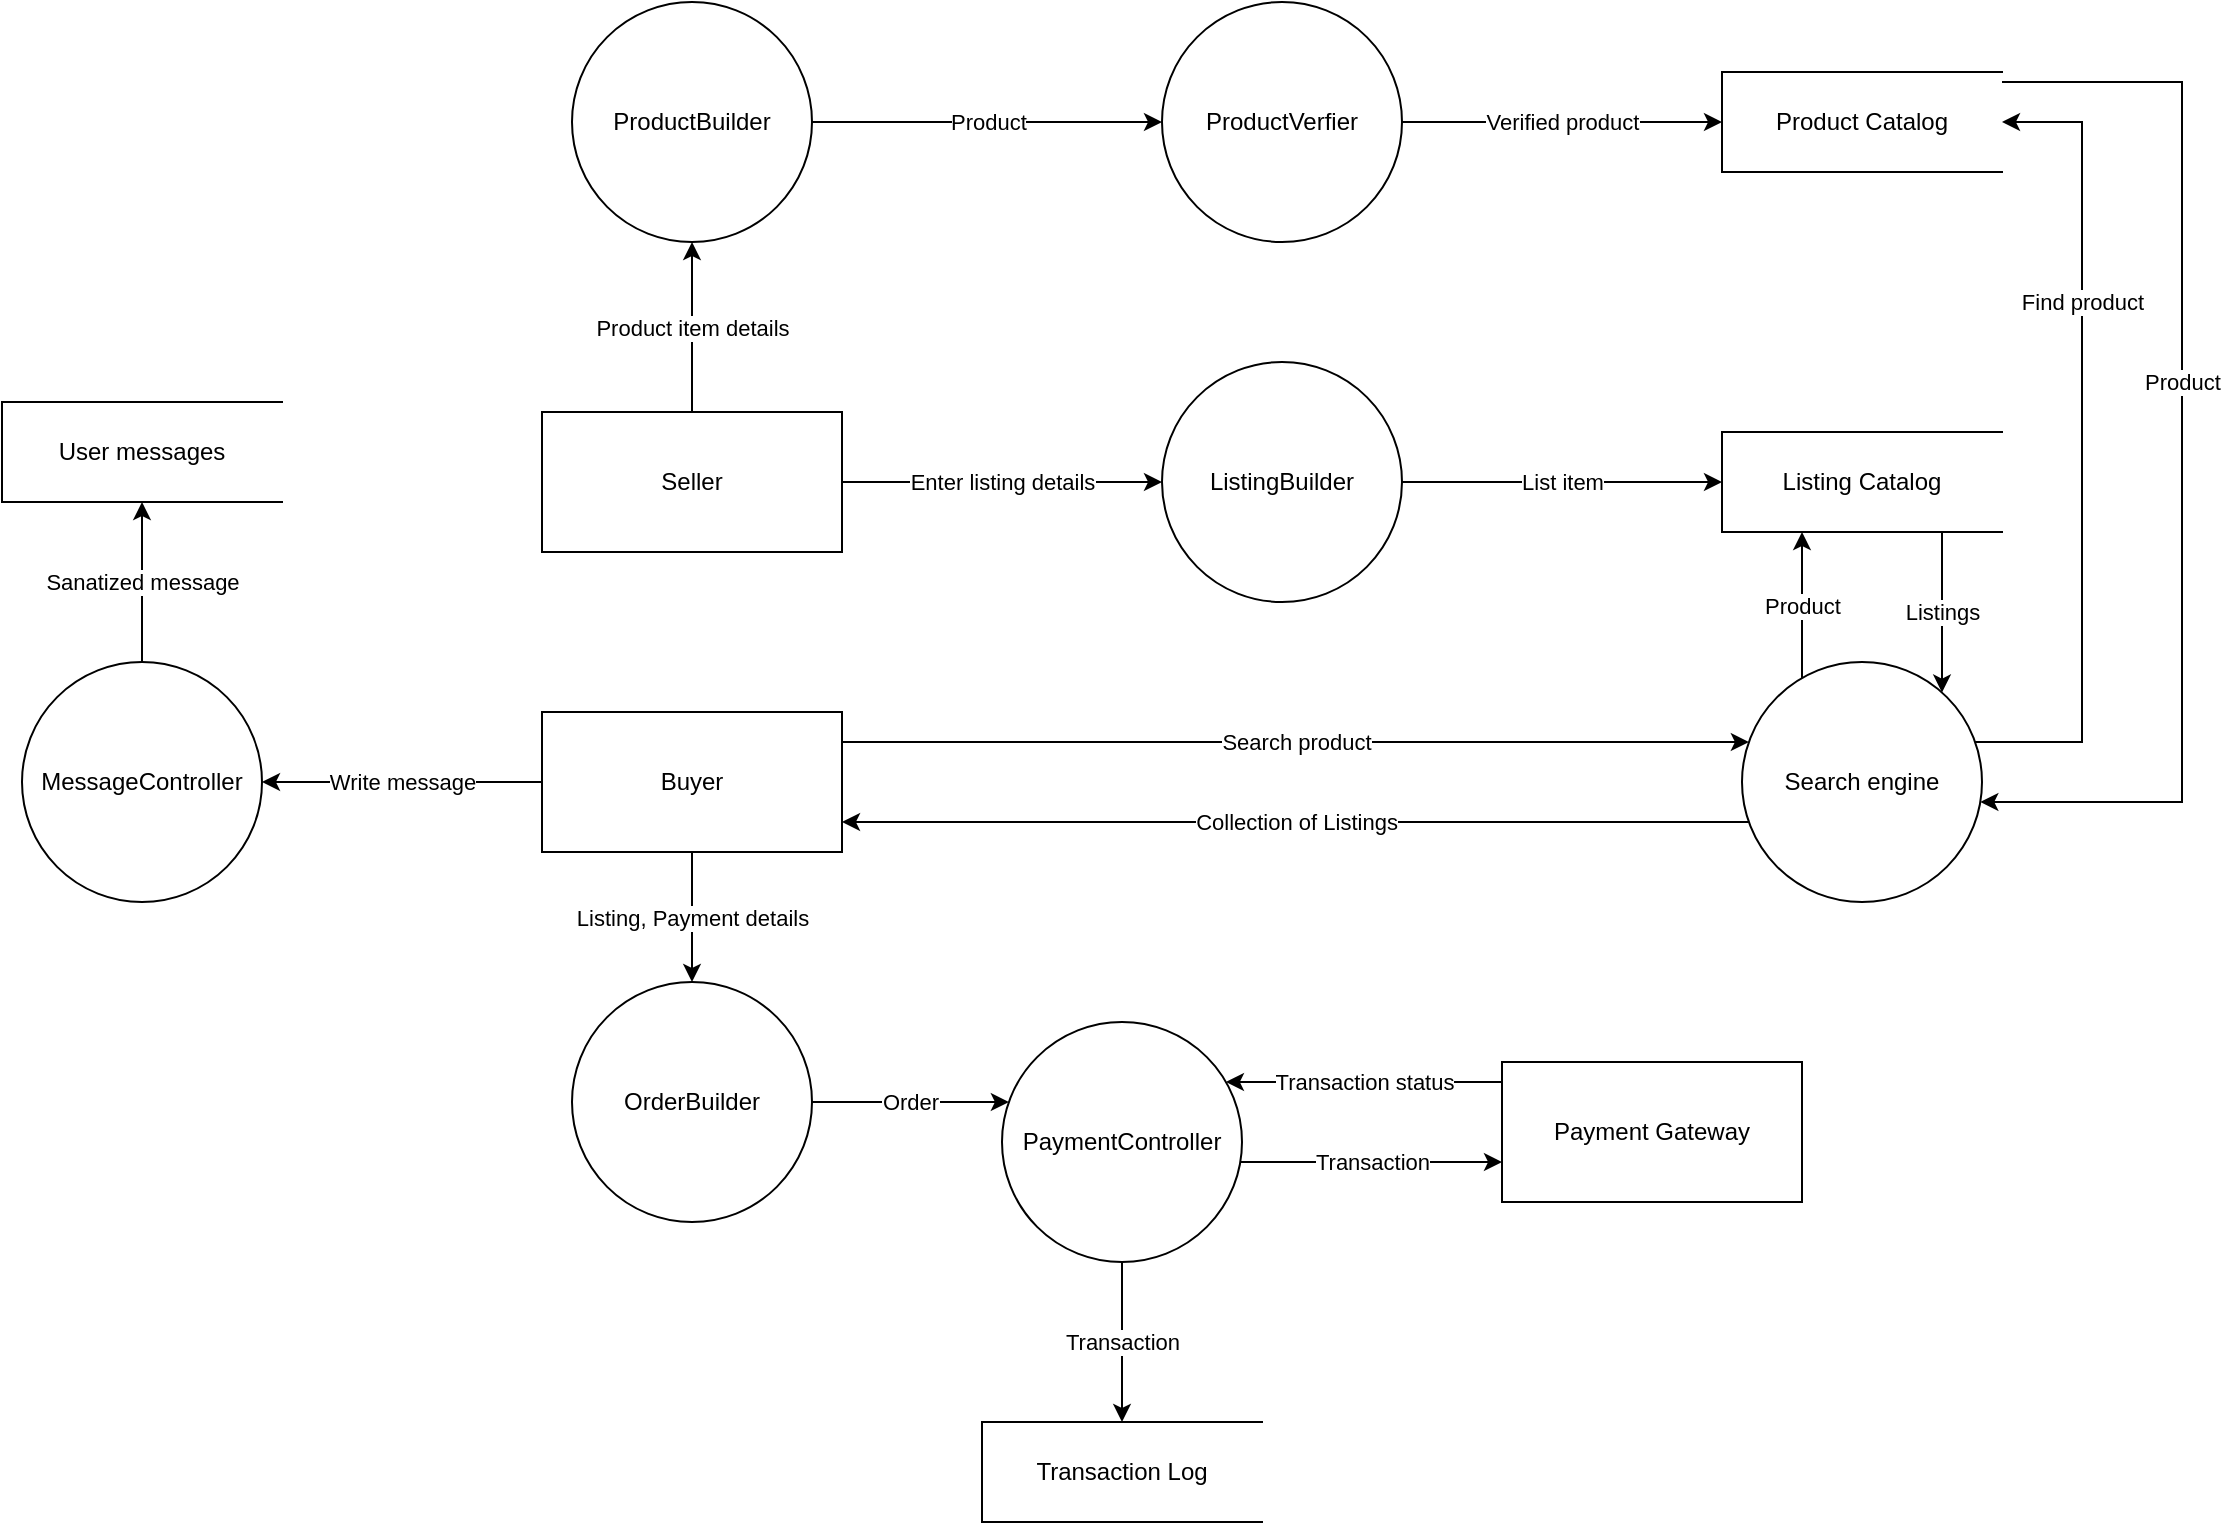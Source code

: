 <mxfile version="26.1.1">
  <diagram name="Page-1" id="Zl7UcjeNf5q_VIIeMTN1">
    <mxGraphModel dx="1944" dy="722" grid="1" gridSize="10" guides="1" tooltips="1" connect="1" arrows="1" fold="1" page="1" pageScale="1" pageWidth="850" pageHeight="1100" math="0" shadow="0">
      <root>
        <mxCell id="0" />
        <mxCell id="1" parent="0" />
        <mxCell id="NaULAwTOLoqdBmpATjJY-12" value="Listings" style="edgeStyle=orthogonalEdgeStyle;rounded=0;orthogonalLoop=1;jettySize=auto;html=1;" edge="1" parent="1" source="NaULAwTOLoqdBmpATjJY-3" target="NaULAwTOLoqdBmpATjJY-9">
          <mxGeometry relative="1" as="geometry">
            <Array as="points">
              <mxPoint x="720" y="370" />
              <mxPoint x="720" y="370" />
            </Array>
          </mxGeometry>
        </mxCell>
        <mxCell id="NaULAwTOLoqdBmpATjJY-3" value="Listing Catalog" style="html=1;dashed=0;whiteSpace=wrap;shape=partialRectangle;right=0;" vertex="1" parent="1">
          <mxGeometry x="610" y="305" width="140" height="50" as="geometry" />
        </mxCell>
        <mxCell id="NaULAwTOLoqdBmpATjJY-7" value="List item" style="rounded=0;orthogonalLoop=1;jettySize=auto;html=1;edgeStyle=orthogonalEdgeStyle;" edge="1" parent="1" source="NaULAwTOLoqdBmpATjJY-4" target="NaULAwTOLoqdBmpATjJY-3">
          <mxGeometry relative="1" as="geometry" />
        </mxCell>
        <mxCell id="NaULAwTOLoqdBmpATjJY-4" value="ListingBuilder" style="shape=ellipse;html=1;dashed=0;whiteSpace=wrap;perimeter=ellipsePerimeter;" vertex="1" parent="1">
          <mxGeometry x="330" y="270" width="120" height="120" as="geometry" />
        </mxCell>
        <mxCell id="NaULAwTOLoqdBmpATjJY-6" value="Enter listing details" style="rounded=0;orthogonalLoop=1;jettySize=auto;html=1;edgeStyle=orthogonalEdgeStyle;" edge="1" parent="1" source="NaULAwTOLoqdBmpATjJY-5" target="NaULAwTOLoqdBmpATjJY-4">
          <mxGeometry relative="1" as="geometry" />
        </mxCell>
        <mxCell id="NaULAwTOLoqdBmpATjJY-33" value="Product item details" style="edgeStyle=orthogonalEdgeStyle;rounded=0;orthogonalLoop=1;jettySize=auto;html=1;" edge="1" parent="1" source="NaULAwTOLoqdBmpATjJY-5" target="NaULAwTOLoqdBmpATjJY-32">
          <mxGeometry relative="1" as="geometry">
            <mxPoint x="150" y="170.0" as="targetPoint" />
            <Array as="points">
              <mxPoint x="95" y="150" />
            </Array>
          </mxGeometry>
        </mxCell>
        <mxCell id="NaULAwTOLoqdBmpATjJY-5" value="Seller" style="html=1;dashed=0;whiteSpace=wrap;" vertex="1" parent="1">
          <mxGeometry x="20" y="295" width="150" height="70" as="geometry" />
        </mxCell>
        <mxCell id="NaULAwTOLoqdBmpATjJY-10" value="Search product" style="edgeStyle=orthogonalEdgeStyle;rounded=0;orthogonalLoop=1;jettySize=auto;html=1;" edge="1" parent="1" source="NaULAwTOLoqdBmpATjJY-8" target="NaULAwTOLoqdBmpATjJY-9">
          <mxGeometry relative="1" as="geometry">
            <Array as="points">
              <mxPoint x="500" y="460" />
              <mxPoint x="500" y="460" />
            </Array>
          </mxGeometry>
        </mxCell>
        <mxCell id="NaULAwTOLoqdBmpATjJY-15" value="Write message" style="rounded=0;orthogonalLoop=1;jettySize=auto;html=1;" edge="1" parent="1" source="NaULAwTOLoqdBmpATjJY-8" target="NaULAwTOLoqdBmpATjJY-14">
          <mxGeometry relative="1" as="geometry" />
        </mxCell>
        <mxCell id="NaULAwTOLoqdBmpATjJY-26" value="Listing, Payment details" style="rounded=0;orthogonalLoop=1;jettySize=auto;html=1;edgeStyle=orthogonalEdgeStyle;" edge="1" parent="1" source="NaULAwTOLoqdBmpATjJY-8" target="NaULAwTOLoqdBmpATjJY-25">
          <mxGeometry relative="1" as="geometry" />
        </mxCell>
        <mxCell id="NaULAwTOLoqdBmpATjJY-8" value="Buyer" style="html=1;dashed=0;whiteSpace=wrap;" vertex="1" parent="1">
          <mxGeometry x="20" y="445" width="150" height="70" as="geometry" />
        </mxCell>
        <mxCell id="NaULAwTOLoqdBmpATjJY-11" value="Product" style="rounded=0;orthogonalLoop=1;jettySize=auto;html=1;edgeStyle=orthogonalEdgeStyle;" edge="1" parent="1" source="NaULAwTOLoqdBmpATjJY-9" target="NaULAwTOLoqdBmpATjJY-3">
          <mxGeometry relative="1" as="geometry">
            <Array as="points">
              <mxPoint x="650" y="410" />
              <mxPoint x="650" y="410" />
            </Array>
          </mxGeometry>
        </mxCell>
        <mxCell id="NaULAwTOLoqdBmpATjJY-13" value="Collection of Listings" style="edgeStyle=orthogonalEdgeStyle;rounded=0;orthogonalLoop=1;jettySize=auto;html=1;" edge="1" parent="1" source="NaULAwTOLoqdBmpATjJY-9" target="NaULAwTOLoqdBmpATjJY-8">
          <mxGeometry relative="1" as="geometry">
            <Array as="points">
              <mxPoint x="510" y="500" />
              <mxPoint x="510" y="500" />
            </Array>
          </mxGeometry>
        </mxCell>
        <mxCell id="NaULAwTOLoqdBmpATjJY-38" value="Find product" style="edgeStyle=orthogonalEdgeStyle;rounded=0;orthogonalLoop=1;jettySize=auto;html=1;entryX=1;entryY=0.5;entryDx=0;entryDy=0;" edge="1" parent="1" source="NaULAwTOLoqdBmpATjJY-9" target="NaULAwTOLoqdBmpATjJY-35">
          <mxGeometry x="0.355" relative="1" as="geometry">
            <Array as="points">
              <mxPoint x="790" y="460" />
              <mxPoint x="790" y="150" />
            </Array>
            <mxPoint as="offset" />
          </mxGeometry>
        </mxCell>
        <mxCell id="NaULAwTOLoqdBmpATjJY-9" value="Search engine" style="shape=ellipse;html=1;dashed=0;whiteSpace=wrap;perimeter=ellipsePerimeter;" vertex="1" parent="1">
          <mxGeometry x="620" y="420" width="120" height="120" as="geometry" />
        </mxCell>
        <mxCell id="NaULAwTOLoqdBmpATjJY-16" value="Sanatized message" style="rounded=0;orthogonalLoop=1;jettySize=auto;html=1;" edge="1" parent="1" source="NaULAwTOLoqdBmpATjJY-14" target="NaULAwTOLoqdBmpATjJY-17">
          <mxGeometry relative="1" as="geometry">
            <mxPoint x="-180" y="230" as="targetPoint" />
          </mxGeometry>
        </mxCell>
        <mxCell id="NaULAwTOLoqdBmpATjJY-14" value="MessageController" style="shape=ellipse;html=1;dashed=0;whiteSpace=wrap;perimeter=ellipsePerimeter;" vertex="1" parent="1">
          <mxGeometry x="-240" y="420" width="120" height="120" as="geometry" />
        </mxCell>
        <mxCell id="NaULAwTOLoqdBmpATjJY-17" value="User messages" style="html=1;dashed=0;whiteSpace=wrap;shape=partialRectangle;right=0;" vertex="1" parent="1">
          <mxGeometry x="-250" y="290" width="140" height="50" as="geometry" />
        </mxCell>
        <mxCell id="NaULAwTOLoqdBmpATjJY-24" value="Transaction" style="edgeStyle=orthogonalEdgeStyle;rounded=0;orthogonalLoop=1;jettySize=auto;html=1;" edge="1" parent="1" source="NaULAwTOLoqdBmpATjJY-18" target="NaULAwTOLoqdBmpATjJY-22">
          <mxGeometry relative="1" as="geometry" />
        </mxCell>
        <mxCell id="NaULAwTOLoqdBmpATjJY-29" value="Transaction" style="edgeStyle=orthogonalEdgeStyle;rounded=0;orthogonalLoop=1;jettySize=auto;html=1;" edge="1" parent="1" source="NaULAwTOLoqdBmpATjJY-18" target="NaULAwTOLoqdBmpATjJY-28">
          <mxGeometry relative="1" as="geometry">
            <Array as="points">
              <mxPoint x="470" y="670" />
              <mxPoint x="470" y="670" />
            </Array>
          </mxGeometry>
        </mxCell>
        <mxCell id="NaULAwTOLoqdBmpATjJY-18" value="PaymentController" style="shape=ellipse;html=1;dashed=0;whiteSpace=wrap;perimeter=ellipsePerimeter;" vertex="1" parent="1">
          <mxGeometry x="250" y="600" width="120" height="120" as="geometry" />
        </mxCell>
        <mxCell id="NaULAwTOLoqdBmpATjJY-22" value="Transaction Log" style="html=1;dashed=0;whiteSpace=wrap;shape=partialRectangle;right=0;" vertex="1" parent="1">
          <mxGeometry x="240" y="800" width="140" height="50" as="geometry" />
        </mxCell>
        <mxCell id="NaULAwTOLoqdBmpATjJY-27" value="Order" style="edgeStyle=orthogonalEdgeStyle;rounded=0;orthogonalLoop=1;jettySize=auto;html=1;" edge="1" parent="1" source="NaULAwTOLoqdBmpATjJY-25" target="NaULAwTOLoqdBmpATjJY-18">
          <mxGeometry relative="1" as="geometry">
            <Array as="points">
              <mxPoint x="50" y="640" />
            </Array>
          </mxGeometry>
        </mxCell>
        <mxCell id="NaULAwTOLoqdBmpATjJY-25" value="OrderBuilder" style="shape=ellipse;html=1;dashed=0;whiteSpace=wrap;perimeter=ellipsePerimeter;" vertex="1" parent="1">
          <mxGeometry x="35" y="580" width="120" height="120" as="geometry" />
        </mxCell>
        <mxCell id="NaULAwTOLoqdBmpATjJY-30" value="Transaction status" style="edgeStyle=orthogonalEdgeStyle;rounded=0;orthogonalLoop=1;jettySize=auto;html=1;" edge="1" parent="1" source="NaULAwTOLoqdBmpATjJY-28" target="NaULAwTOLoqdBmpATjJY-18">
          <mxGeometry relative="1" as="geometry">
            <Array as="points">
              <mxPoint x="440" y="630" />
              <mxPoint x="440" y="630" />
            </Array>
          </mxGeometry>
        </mxCell>
        <mxCell id="NaULAwTOLoqdBmpATjJY-28" value="Payment Gateway" style="html=1;dashed=0;whiteSpace=wrap;" vertex="1" parent="1">
          <mxGeometry x="500" y="620" width="150" height="70" as="geometry" />
        </mxCell>
        <mxCell id="NaULAwTOLoqdBmpATjJY-36" value="Verified product" style="edgeStyle=orthogonalEdgeStyle;rounded=0;orthogonalLoop=1;jettySize=auto;html=1;" edge="1" parent="1" source="NaULAwTOLoqdBmpATjJY-37" target="NaULAwTOLoqdBmpATjJY-35">
          <mxGeometry relative="1" as="geometry">
            <mxPoint x="575.0" y="150" as="sourcePoint" />
          </mxGeometry>
        </mxCell>
        <mxCell id="NaULAwTOLoqdBmpATjJY-34" value="Product" style="edgeStyle=orthogonalEdgeStyle;rounded=0;orthogonalLoop=1;jettySize=auto;html=1;" edge="1" parent="1" source="NaULAwTOLoqdBmpATjJY-32" target="NaULAwTOLoqdBmpATjJY-37">
          <mxGeometry relative="1" as="geometry">
            <mxPoint x="425" y="150" as="targetPoint" />
          </mxGeometry>
        </mxCell>
        <mxCell id="NaULAwTOLoqdBmpATjJY-32" value="ProductBuilder" style="shape=ellipse;html=1;dashed=0;whiteSpace=wrap;perimeter=ellipsePerimeter;" vertex="1" parent="1">
          <mxGeometry x="35" y="90" width="120" height="120" as="geometry" />
        </mxCell>
        <mxCell id="NaULAwTOLoqdBmpATjJY-39" value="Product" style="edgeStyle=orthogonalEdgeStyle;rounded=0;orthogonalLoop=1;jettySize=auto;html=1;" edge="1" parent="1" source="NaULAwTOLoqdBmpATjJY-35" target="NaULAwTOLoqdBmpATjJY-9">
          <mxGeometry x="-0.129" relative="1" as="geometry">
            <Array as="points">
              <mxPoint x="840" y="130" />
              <mxPoint x="840" y="490" />
            </Array>
            <mxPoint as="offset" />
          </mxGeometry>
        </mxCell>
        <mxCell id="NaULAwTOLoqdBmpATjJY-35" value="Product Catalog" style="html=1;dashed=0;whiteSpace=wrap;shape=partialRectangle;right=0;" vertex="1" parent="1">
          <mxGeometry x="610" y="125" width="140" height="50" as="geometry" />
        </mxCell>
        <mxCell id="NaULAwTOLoqdBmpATjJY-37" value="ProductVerfier" style="shape=ellipse;html=1;dashed=0;whiteSpace=wrap;perimeter=ellipsePerimeter;" vertex="1" parent="1">
          <mxGeometry x="330" y="90" width="120" height="120" as="geometry" />
        </mxCell>
      </root>
    </mxGraphModel>
  </diagram>
</mxfile>
